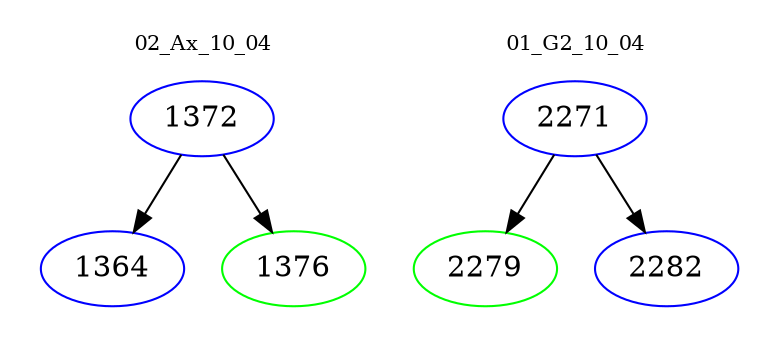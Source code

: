 digraph{
subgraph cluster_0 {
color = white
label = "02_Ax_10_04";
fontsize=10;
T0_1372 [label="1372", color="blue"]
T0_1372 -> T0_1364 [color="black"]
T0_1364 [label="1364", color="blue"]
T0_1372 -> T0_1376 [color="black"]
T0_1376 [label="1376", color="green"]
}
subgraph cluster_1 {
color = white
label = "01_G2_10_04";
fontsize=10;
T1_2271 [label="2271", color="blue"]
T1_2271 -> T1_2279 [color="black"]
T1_2279 [label="2279", color="green"]
T1_2271 -> T1_2282 [color="black"]
T1_2282 [label="2282", color="blue"]
}
}
